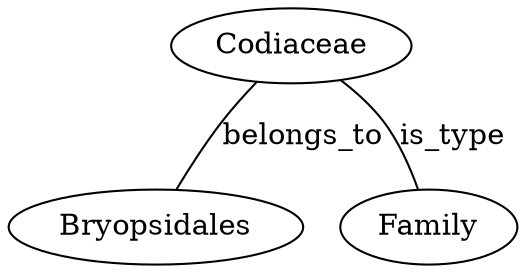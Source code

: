 graph "Graph" {
overlap = "scale";
"Codiaceae" -- "Bryopsidales" [label="belongs_to"]
"Codiaceae" -- "Family" [label="is_type"]
}
